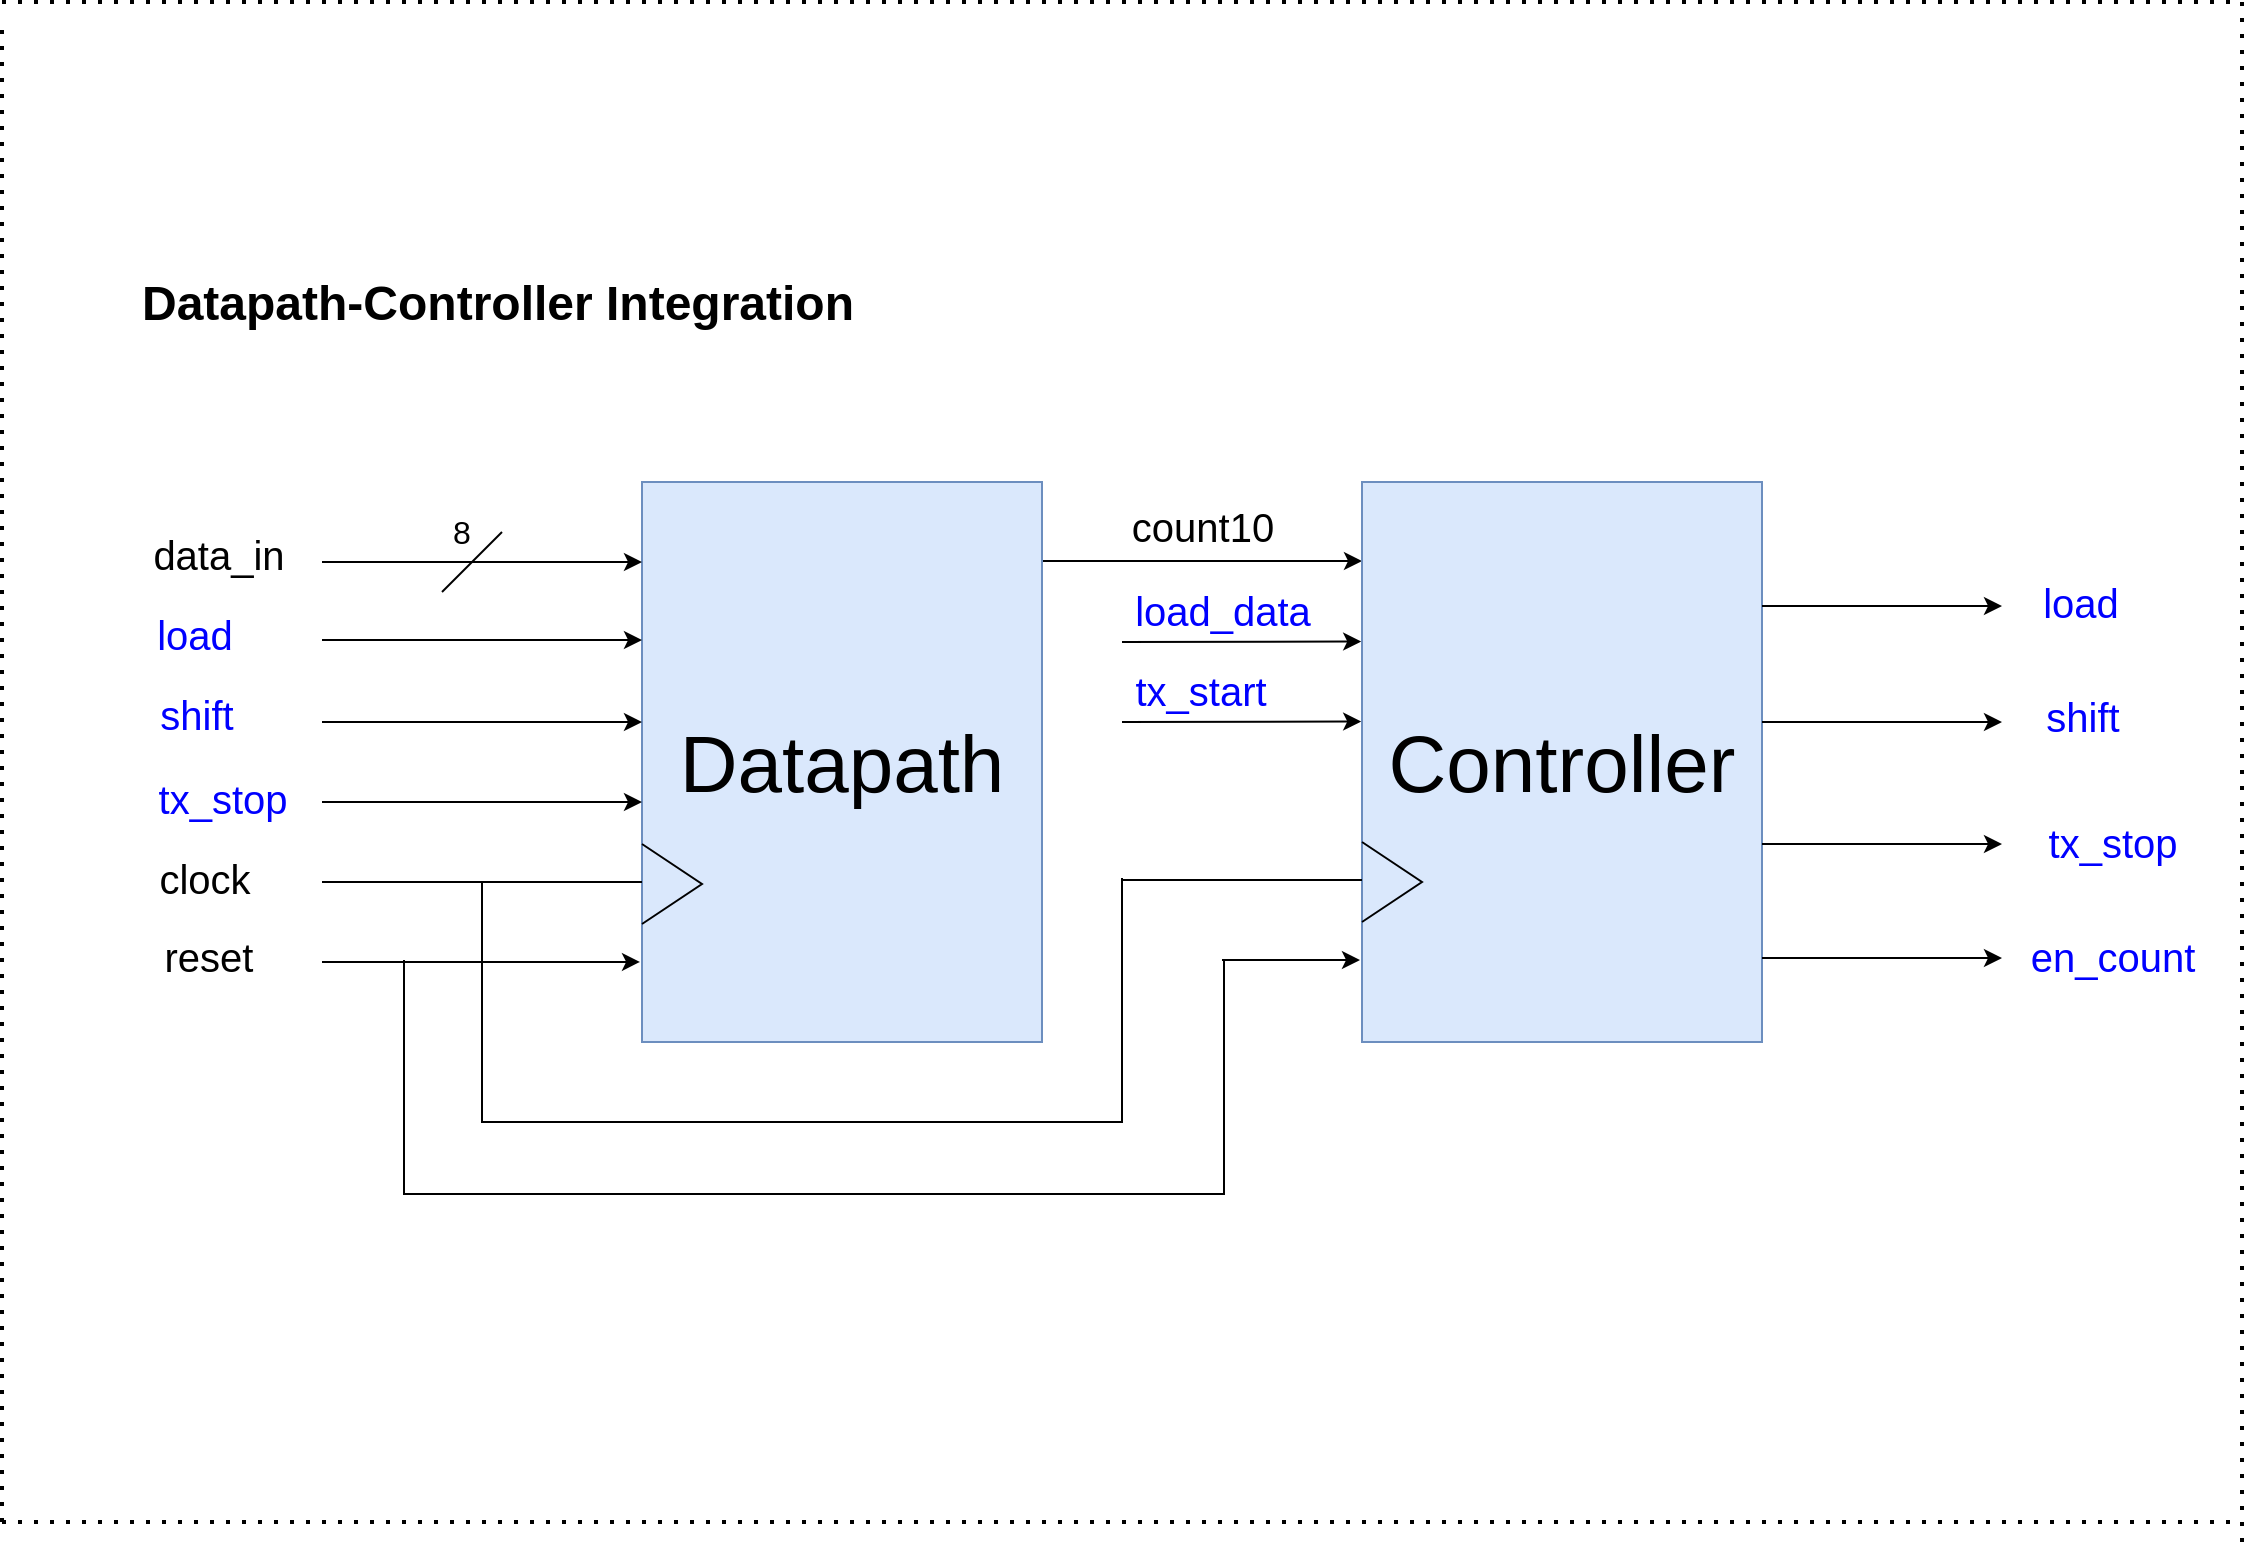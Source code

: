 <mxfile version="24.7.6">
  <diagram name="Page-1" id="zqmiFC2aQM5KjnHDr6Gh">
    <mxGraphModel dx="1703" dy="504" grid="1" gridSize="10" guides="1" tooltips="1" connect="1" arrows="1" fold="1" page="1" pageScale="1" pageWidth="827" pageHeight="1169" math="0" shadow="0">
      <root>
        <mxCell id="0" />
        <mxCell id="1" parent="0" />
        <mxCell id="fvex8XIt6FIzEkJiBxuz-1" value="&lt;h1 style=&quot;margin-top: 0px;&quot;&gt;Datapath-Controller Integration&lt;/h1&gt;" style="text;html=1;whiteSpace=wrap;overflow=hidden;rounded=0;" vertex="1" parent="1">
          <mxGeometry x="-132" y="170" width="370" height="50" as="geometry" />
        </mxCell>
        <mxCell id="fvex8XIt6FIzEkJiBxuz-4" style="edgeStyle=orthogonalEdgeStyle;rounded=0;orthogonalLoop=1;jettySize=auto;html=1;exitX=1;exitY=0.25;exitDx=0;exitDy=0;entryX=0;entryY=0.25;entryDx=0;entryDy=0;" edge="1" parent="1">
          <mxGeometry relative="1" as="geometry">
            <mxPoint x="320" y="319.5" as="sourcePoint" />
            <mxPoint x="480" y="319.5" as="targetPoint" />
          </mxGeometry>
        </mxCell>
        <mxCell id="fvex8XIt6FIzEkJiBxuz-2" value="&lt;font style=&quot;font-size: 40px;&quot;&gt;Datapath&lt;/font&gt;" style="rounded=0;whiteSpace=wrap;html=1;fillColor=#dae8fc;strokeColor=#6c8ebf;" vertex="1" parent="1">
          <mxGeometry x="120" y="280" width="200" height="280" as="geometry" />
        </mxCell>
        <mxCell id="fvex8XIt6FIzEkJiBxuz-3" value="&lt;font style=&quot;font-size: 40px;&quot;&gt;Controller&lt;/font&gt;" style="rounded=0;whiteSpace=wrap;html=1;fillColor=#dae8fc;strokeColor=#6c8ebf;" vertex="1" parent="1">
          <mxGeometry x="480" y="280" width="200" height="280" as="geometry" />
        </mxCell>
        <mxCell id="fvex8XIt6FIzEkJiBxuz-9" value="" style="edgeStyle=none;orthogonalLoop=1;jettySize=auto;html=1;rounded=0;entryX=-0.007;entryY=0.319;entryDx=0;entryDy=0;entryPerimeter=0;" edge="1" parent="1">
          <mxGeometry width="80" relative="1" as="geometry">
            <mxPoint x="360" y="360" as="sourcePoint" />
            <mxPoint x="479.6" y="359.75" as="targetPoint" />
            <Array as="points" />
          </mxGeometry>
        </mxCell>
        <mxCell id="fvex8XIt6FIzEkJiBxuz-10" value="" style="edgeStyle=none;orthogonalLoop=1;jettySize=auto;html=1;rounded=0;entryX=-0.007;entryY=0.319;entryDx=0;entryDy=0;entryPerimeter=0;" edge="1" parent="1">
          <mxGeometry width="80" relative="1" as="geometry">
            <mxPoint x="360" y="400" as="sourcePoint" />
            <mxPoint x="479.6" y="399.75" as="targetPoint" />
            <Array as="points" />
          </mxGeometry>
        </mxCell>
        <mxCell id="fvex8XIt6FIzEkJiBxuz-11" value="" style="edgeStyle=none;orthogonalLoop=1;jettySize=auto;html=1;rounded=0;" edge="1" parent="1">
          <mxGeometry width="80" relative="1" as="geometry">
            <mxPoint x="680" y="342" as="sourcePoint" />
            <mxPoint x="800" y="342" as="targetPoint" />
            <Array as="points" />
          </mxGeometry>
        </mxCell>
        <mxCell id="fvex8XIt6FIzEkJiBxuz-12" value="" style="edgeStyle=none;orthogonalLoop=1;jettySize=auto;html=1;rounded=0;" edge="1" parent="1">
          <mxGeometry width="80" relative="1" as="geometry">
            <mxPoint x="680" y="400" as="sourcePoint" />
            <mxPoint x="800" y="400" as="targetPoint" />
            <Array as="points" />
          </mxGeometry>
        </mxCell>
        <mxCell id="fvex8XIt6FIzEkJiBxuz-13" value="" style="edgeStyle=none;orthogonalLoop=1;jettySize=auto;html=1;rounded=0;" edge="1" parent="1">
          <mxGeometry width="80" relative="1" as="geometry">
            <mxPoint x="680" y="461" as="sourcePoint" />
            <mxPoint x="800" y="461" as="targetPoint" />
            <Array as="points" />
          </mxGeometry>
        </mxCell>
        <mxCell id="fvex8XIt6FIzEkJiBxuz-14" value="" style="edgeStyle=none;orthogonalLoop=1;jettySize=auto;html=1;rounded=0;" edge="1" parent="1">
          <mxGeometry width="80" relative="1" as="geometry">
            <mxPoint x="-40" y="320" as="sourcePoint" />
            <mxPoint x="120" y="320" as="targetPoint" />
            <Array as="points" />
          </mxGeometry>
        </mxCell>
        <mxCell id="fvex8XIt6FIzEkJiBxuz-15" value="" style="edgeStyle=none;orthogonalLoop=1;jettySize=auto;html=1;rounded=0;" edge="1" parent="1">
          <mxGeometry width="80" relative="1" as="geometry">
            <mxPoint x="-40" y="359" as="sourcePoint" />
            <mxPoint x="120" y="359" as="targetPoint" />
            <Array as="points" />
          </mxGeometry>
        </mxCell>
        <mxCell id="fvex8XIt6FIzEkJiBxuz-16" value="" style="edgeStyle=none;orthogonalLoop=1;jettySize=auto;html=1;rounded=0;" edge="1" parent="1">
          <mxGeometry width="80" relative="1" as="geometry">
            <mxPoint x="-40" y="400" as="sourcePoint" />
            <mxPoint x="120" y="400" as="targetPoint" />
            <Array as="points" />
          </mxGeometry>
        </mxCell>
        <mxCell id="fvex8XIt6FIzEkJiBxuz-17" value="" style="edgeStyle=none;orthogonalLoop=1;jettySize=auto;html=1;rounded=0;" edge="1" parent="1">
          <mxGeometry width="80" relative="1" as="geometry">
            <mxPoint x="-40" y="440" as="sourcePoint" />
            <mxPoint x="120" y="440" as="targetPoint" />
            <Array as="points" />
          </mxGeometry>
        </mxCell>
        <mxCell id="fvex8XIt6FIzEkJiBxuz-19" value="" style="endArrow=none;html=1;rounded=0;" edge="1" parent="1">
          <mxGeometry width="50" height="50" relative="1" as="geometry">
            <mxPoint x="120" y="501" as="sourcePoint" />
            <mxPoint x="120" y="461" as="targetPoint" />
            <Array as="points">
              <mxPoint x="150" y="481" />
            </Array>
          </mxGeometry>
        </mxCell>
        <mxCell id="fvex8XIt6FIzEkJiBxuz-20" value="" style="endArrow=none;html=1;rounded=0;" edge="1" parent="1">
          <mxGeometry width="50" height="50" relative="1" as="geometry">
            <mxPoint x="-40" y="480" as="sourcePoint" />
            <mxPoint x="120" y="480" as="targetPoint" />
          </mxGeometry>
        </mxCell>
        <mxCell id="fvex8XIt6FIzEkJiBxuz-21" value="" style="edgeStyle=none;orthogonalLoop=1;jettySize=auto;html=1;rounded=0;entryX=-0.005;entryY=0.857;entryDx=0;entryDy=0;entryPerimeter=0;" edge="1" parent="1" target="fvex8XIt6FIzEkJiBxuz-2">
          <mxGeometry width="80" relative="1" as="geometry">
            <mxPoint x="-40" y="520" as="sourcePoint" />
            <mxPoint x="50" y="520" as="targetPoint" />
            <Array as="points" />
          </mxGeometry>
        </mxCell>
        <mxCell id="fvex8XIt6FIzEkJiBxuz-22" value="" style="endArrow=none;html=1;rounded=0;" edge="1" parent="1">
          <mxGeometry width="50" height="50" relative="1" as="geometry">
            <mxPoint x="480" y="500" as="sourcePoint" />
            <mxPoint x="480" y="460" as="targetPoint" />
            <Array as="points">
              <mxPoint x="510" y="480" />
            </Array>
          </mxGeometry>
        </mxCell>
        <mxCell id="fvex8XIt6FIzEkJiBxuz-23" value="" style="endArrow=none;html=1;rounded=0;" edge="1" parent="1">
          <mxGeometry width="50" height="50" relative="1" as="geometry">
            <mxPoint x="360" y="479" as="sourcePoint" />
            <mxPoint x="480" y="479" as="targetPoint" />
          </mxGeometry>
        </mxCell>
        <mxCell id="fvex8XIt6FIzEkJiBxuz-24" value="" style="edgeStyle=none;orthogonalLoop=1;jettySize=auto;html=1;rounded=0;entryX=-0.005;entryY=0.857;entryDx=0;entryDy=0;entryPerimeter=0;" edge="1" parent="1">
          <mxGeometry width="80" relative="1" as="geometry">
            <mxPoint x="410" y="519" as="sourcePoint" />
            <mxPoint x="479" y="519" as="targetPoint" />
            <Array as="points" />
          </mxGeometry>
        </mxCell>
        <mxCell id="fvex8XIt6FIzEkJiBxuz-27" value="" style="endArrow=none;html=1;rounded=0;" edge="1" parent="1">
          <mxGeometry width="50" height="50" relative="1" as="geometry">
            <mxPoint x="411" y="519" as="sourcePoint" />
            <mxPoint x="1" y="519" as="targetPoint" />
            <Array as="points">
              <mxPoint x="411" y="636" />
              <mxPoint x="1" y="636" />
            </Array>
          </mxGeometry>
        </mxCell>
        <mxCell id="fvex8XIt6FIzEkJiBxuz-28" value="" style="endArrow=none;html=1;rounded=0;" edge="1" parent="1">
          <mxGeometry width="50" height="50" relative="1" as="geometry">
            <mxPoint x="360" y="478" as="sourcePoint" />
            <mxPoint x="40" y="480" as="targetPoint" />
            <Array as="points">
              <mxPoint x="360" y="600" />
              <mxPoint x="40" y="600" />
            </Array>
          </mxGeometry>
        </mxCell>
        <mxCell id="fvex8XIt6FIzEkJiBxuz-30" value="&lt;font style=&quot;font-size: 20px;&quot;&gt;data_in&lt;/font&gt;" style="text;html=1;align=center;verticalAlign=middle;resizable=0;points=[];autosize=1;strokeColor=none;fillColor=none;" vertex="1" parent="1">
          <mxGeometry x="-137" y="296" width="90" height="40" as="geometry" />
        </mxCell>
        <mxCell id="fvex8XIt6FIzEkJiBxuz-32" value="&lt;font color=&quot;#0000ff&quot; style=&quot;font-size: 20px;&quot;&gt;load&lt;/font&gt;" style="text;html=1;align=center;verticalAlign=middle;resizable=0;points=[];autosize=1;strokeColor=none;fillColor=none;" vertex="1" parent="1">
          <mxGeometry x="-134" y="336" width="60" height="40" as="geometry" />
        </mxCell>
        <mxCell id="fvex8XIt6FIzEkJiBxuz-33" value="&lt;font color=&quot;#0000ff&quot;&gt;&lt;font style=&quot;font-size: 20px;&quot;&gt;shift&lt;/font&gt;&lt;span style=&quot;font-family: monospace; font-size: 0px; text-align: start;&quot;&gt;%3CmxGraphModel%3E%3Croot%3E%3CmxCell%20id%3D%220%22%2F%3E%3CmxCell%20id%3D%221%22%20parent%3D%220%22%2F%3E%3CmxCell%20id%3D%222%22%20value%3D%22%26lt%3Bfont%20style%3D%26quot%3Bfont-size%3A%2020px%3B%26quot%3B%26gt%3Bdata_in%26lt%3B%2Ffont%26gt%3B%22%20style%3D%22text%3Bhtml%3D1%3Balign%3Dcenter%3BverticalAlign%3Dmiddle%3Bresizable%3D0%3Bpoints%3D%5B%5D%3Bautosize%3D1%3BstrokeColor%3Dnone%3BfillColor%3Dnone%3B%22%20vertex%3D%221%22%20parent%3D%221%22%3E%3CmxGeometry%20x%3D%22-140%22%20y%3D%22296%22%20width%3D%2290%22%20height%3D%2240%22%20as%3D%22geometry%22%2F%3E%3C%2FmxCell%3E%3C%2Froot%3E%3C%2FmxGraphModel%3E&lt;/span&gt;&lt;/font&gt;" style="text;html=1;align=center;verticalAlign=middle;resizable=0;points=[];autosize=1;strokeColor=none;fillColor=none;" vertex="1" parent="1">
          <mxGeometry x="-133" y="376" width="60" height="40" as="geometry" />
        </mxCell>
        <mxCell id="fvex8XIt6FIzEkJiBxuz-34" value="&lt;font color=&quot;#0000ff&quot; style=&quot;font-size: 20px;&quot;&gt;tx_stop&lt;/font&gt;" style="text;html=1;align=center;verticalAlign=middle;resizable=0;points=[];autosize=1;strokeColor=none;fillColor=none;" vertex="1" parent="1">
          <mxGeometry x="-135" y="418" width="90" height="40" as="geometry" />
        </mxCell>
        <mxCell id="fvex8XIt6FIzEkJiBxuz-35" value="&lt;font style=&quot;font-size: 20px;&quot;&gt;clock&lt;/font&gt;" style="text;html=1;align=center;verticalAlign=middle;resizable=0;points=[];autosize=1;strokeColor=none;fillColor=none;" vertex="1" parent="1">
          <mxGeometry x="-134" y="458" width="70" height="40" as="geometry" />
        </mxCell>
        <mxCell id="fvex8XIt6FIzEkJiBxuz-36" value="&lt;font style=&quot;font-size: 20px;&quot;&gt;reset&lt;/font&gt;" style="text;html=1;align=center;verticalAlign=middle;resizable=0;points=[];autosize=1;strokeColor=none;fillColor=none;" vertex="1" parent="1">
          <mxGeometry x="-132" y="497" width="70" height="40" as="geometry" />
        </mxCell>
        <mxCell id="fvex8XIt6FIzEkJiBxuz-37" value="&lt;font color=&quot;#0000ff&quot; style=&quot;font-size: 20px;&quot;&gt;load&lt;/font&gt;" style="text;html=1;align=center;verticalAlign=middle;resizable=0;points=[];autosize=1;strokeColor=none;fillColor=none;" vertex="1" parent="1">
          <mxGeometry x="809" y="320" width="60" height="40" as="geometry" />
        </mxCell>
        <mxCell id="fvex8XIt6FIzEkJiBxuz-38" value="&lt;font color=&quot;#0000ff&quot;&gt;&lt;font style=&quot;font-size: 20px;&quot;&gt;shift&lt;/font&gt;&lt;span style=&quot;font-family: monospace; font-size: 0px; text-align: start;&quot;&gt;%3CmxGraphModel%3E%3Croot%3E%3CmxCell%20id%3D%220%22%2F%3E%3CmxCell%20id%3D%221%22%20parent%3D%220%22%2F%3E%3CmxCell%20id%3D%222%22%20value%3D%22%26lt%3Bfont%20style%3D%26quot%3Bfont-size%3A%2020px%3B%26quot%3B%26gt%3Bdata_in%26lt%3B%2Ffont%26gt%3B%22%20style%3D%22text%3Bhtml%3D1%3Balign%3Dcenter%3BverticalAlign%3Dmiddle%3Bresizable%3D0%3Bpoints%3D%5B%5D%3Bautosize%3D1%3BstrokeColor%3Dnone%3BfillColor%3Dnone%3B%22%20vertex%3D%221%22%20parent%3D%221%22%3E%3CmxGeometry%20x%3D%22-140%22%20y%3D%22296%22%20width%3D%2290%22%20height%3D%2240%22%20as%3D%22geometry%22%2F%3E%3C%2FmxCell%3E%3C%2Froot%3E%3C%2FmxGraphModel%3E&lt;/span&gt;&lt;/font&gt;" style="text;html=1;align=center;verticalAlign=middle;resizable=0;points=[];autosize=1;strokeColor=none;fillColor=none;" vertex="1" parent="1">
          <mxGeometry x="810" y="377" width="60" height="40" as="geometry" />
        </mxCell>
        <mxCell id="fvex8XIt6FIzEkJiBxuz-39" value="&lt;font color=&quot;#0000ff&quot; style=&quot;font-size: 20px;&quot;&gt;tx_stop&lt;/font&gt;" style="text;html=1;align=center;verticalAlign=middle;resizable=0;points=[];autosize=1;strokeColor=none;fillColor=none;" vertex="1" parent="1">
          <mxGeometry x="810" y="440" width="90" height="40" as="geometry" />
        </mxCell>
        <mxCell id="fvex8XIt6FIzEkJiBxuz-42" value="&lt;font style=&quot;font-size: 20px;&quot;&gt;count10&lt;/font&gt;" style="text;html=1;align=center;verticalAlign=middle;resizable=0;points=[];autosize=1;strokeColor=none;fillColor=none;" vertex="1" parent="1">
          <mxGeometry x="355" y="282" width="90" height="40" as="geometry" />
        </mxCell>
        <mxCell id="fvex8XIt6FIzEkJiBxuz-43" value="&lt;font color=&quot;#0000ff&quot; style=&quot;font-size: 20px;&quot;&gt;load_data&lt;/font&gt;" style="text;html=1;align=center;verticalAlign=middle;resizable=0;points=[];autosize=1;strokeColor=none;fillColor=none;" vertex="1" parent="1">
          <mxGeometry x="355" y="324" width="110" height="40" as="geometry" />
        </mxCell>
        <mxCell id="fvex8XIt6FIzEkJiBxuz-44" value="&lt;font color=&quot;#0000ff&quot; style=&quot;font-size: 20px;&quot;&gt;tx_start&lt;/font&gt;" style="text;html=1;align=center;verticalAlign=middle;resizable=0;points=[];autosize=1;strokeColor=none;fillColor=none;" vertex="1" parent="1">
          <mxGeometry x="354" y="364" width="90" height="40" as="geometry" />
        </mxCell>
        <mxCell id="fvex8XIt6FIzEkJiBxuz-45" value="" style="endArrow=none;html=1;rounded=0;" edge="1" parent="1">
          <mxGeometry width="50" height="50" relative="1" as="geometry">
            <mxPoint x="20" y="335" as="sourcePoint" />
            <mxPoint x="50" y="305" as="targetPoint" />
          </mxGeometry>
        </mxCell>
        <mxCell id="fvex8XIt6FIzEkJiBxuz-46" value="&lt;font style=&quot;font-size: 16px;&quot;&gt;8&lt;/font&gt;" style="text;html=1;align=center;verticalAlign=middle;whiteSpace=wrap;rounded=0;" vertex="1" parent="1">
          <mxGeometry y="290" width="60" height="30" as="geometry" />
        </mxCell>
        <mxCell id="fvex8XIt6FIzEkJiBxuz-47" value="" style="endArrow=none;dashed=1;html=1;dashPattern=1 3;strokeWidth=2;rounded=0;" edge="1" parent="1">
          <mxGeometry width="50" height="50" relative="1" as="geometry">
            <mxPoint x="-200" y="800" as="sourcePoint" />
            <mxPoint x="-200" y="50" as="targetPoint" />
          </mxGeometry>
        </mxCell>
        <mxCell id="fvex8XIt6FIzEkJiBxuz-48" value="" style="endArrow=none;dashed=1;html=1;dashPattern=1 3;strokeWidth=2;rounded=0;" edge="1" parent="1">
          <mxGeometry width="50" height="50" relative="1" as="geometry">
            <mxPoint x="920" y="810" as="sourcePoint" />
            <mxPoint x="920" y="40" as="targetPoint" />
          </mxGeometry>
        </mxCell>
        <mxCell id="fvex8XIt6FIzEkJiBxuz-49" value="" style="endArrow=none;dashed=1;html=1;dashPattern=1 3;strokeWidth=2;rounded=0;" edge="1" parent="1">
          <mxGeometry width="50" height="50" relative="1" as="geometry">
            <mxPoint x="-200" y="40" as="sourcePoint" />
            <mxPoint x="920" y="40" as="targetPoint" />
          </mxGeometry>
        </mxCell>
        <mxCell id="fvex8XIt6FIzEkJiBxuz-50" value="" style="endArrow=none;dashed=1;html=1;dashPattern=1 3;strokeWidth=2;rounded=0;" edge="1" parent="1">
          <mxGeometry width="50" height="50" relative="1" as="geometry">
            <mxPoint x="-200" y="800" as="sourcePoint" />
            <mxPoint x="920" y="800" as="targetPoint" />
          </mxGeometry>
        </mxCell>
        <mxCell id="fvex8XIt6FIzEkJiBxuz-51" value="" style="edgeStyle=none;orthogonalLoop=1;jettySize=auto;html=1;rounded=0;" edge="1" parent="1">
          <mxGeometry width="80" relative="1" as="geometry">
            <mxPoint x="680" y="518" as="sourcePoint" />
            <mxPoint x="800" y="518" as="targetPoint" />
            <Array as="points" />
          </mxGeometry>
        </mxCell>
        <mxCell id="fvex8XIt6FIzEkJiBxuz-52" value="&lt;font color=&quot;#0000ff&quot; style=&quot;font-size: 20px;&quot;&gt;en_count&lt;/font&gt;" style="text;html=1;align=center;verticalAlign=middle;resizable=0;points=[];autosize=1;strokeColor=none;fillColor=none;" vertex="1" parent="1">
          <mxGeometry x="800" y="497" width="110" height="40" as="geometry" />
        </mxCell>
      </root>
    </mxGraphModel>
  </diagram>
</mxfile>
